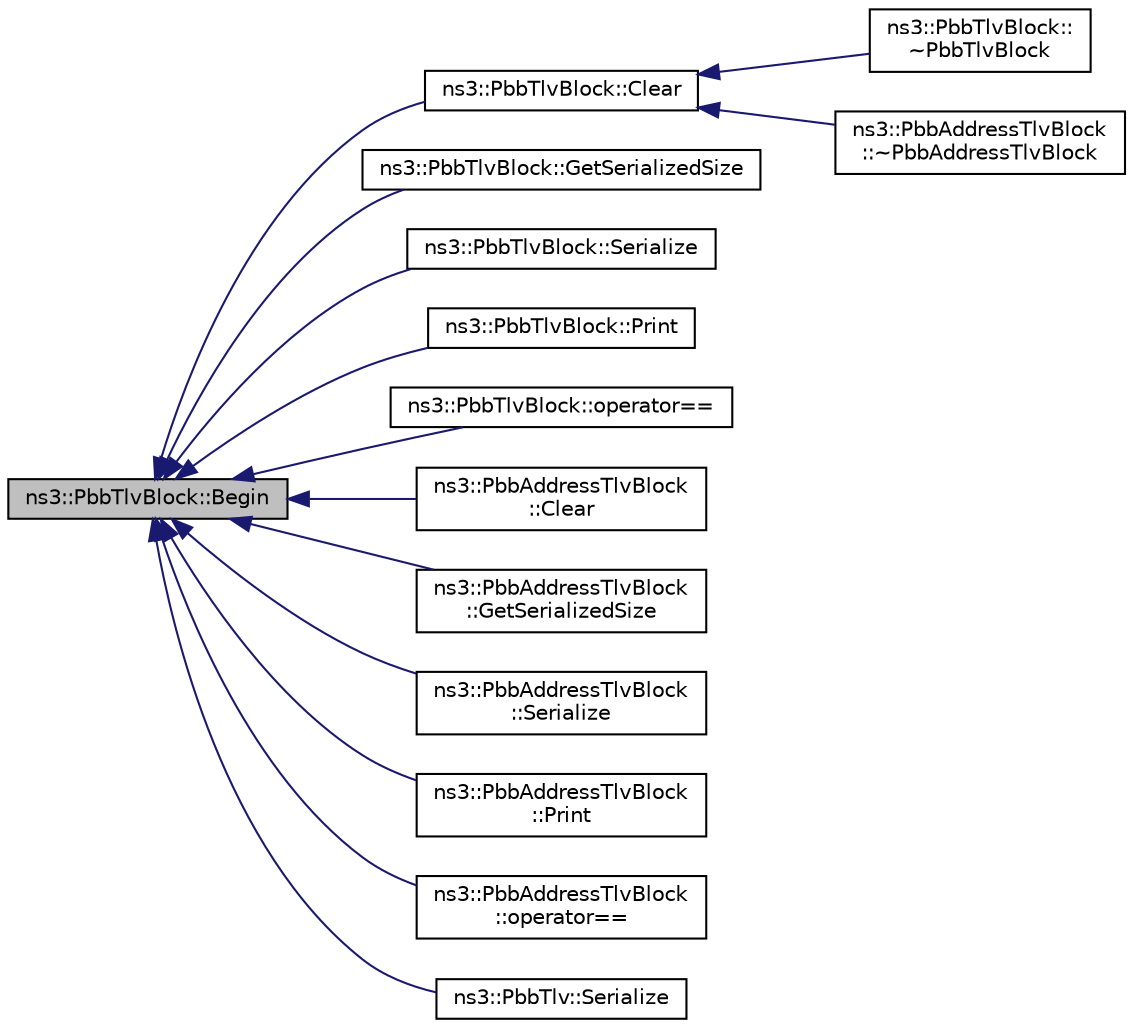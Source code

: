 digraph "ns3::PbbTlvBlock::Begin"
{
  edge [fontname="Helvetica",fontsize="10",labelfontname="Helvetica",labelfontsize="10"];
  node [fontname="Helvetica",fontsize="10",shape=record];
  rankdir="LR";
  Node1 [label="ns3::PbbTlvBlock::Begin",height=0.2,width=0.4,color="black", fillcolor="grey75", style="filled", fontcolor="black"];
  Node1 -> Node2 [dir="back",color="midnightblue",fontsize="10",style="solid"];
  Node2 [label="ns3::PbbTlvBlock::Clear",height=0.2,width=0.4,color="black", fillcolor="white", style="filled",URL="$d8/d5b/classns3_1_1PbbTlvBlock.html#a1b1afdc788fab87d517c3edc1c55a9e5",tooltip="Removes all TLVs from this block. "];
  Node2 -> Node3 [dir="back",color="midnightblue",fontsize="10",style="solid"];
  Node3 [label="ns3::PbbTlvBlock::\l~PbbTlvBlock",height=0.2,width=0.4,color="black", fillcolor="white", style="filled",URL="$d8/d5b/classns3_1_1PbbTlvBlock.html#afe9b31571ee46c67d8bd0a3bec4adab0"];
  Node2 -> Node4 [dir="back",color="midnightblue",fontsize="10",style="solid"];
  Node4 [label="ns3::PbbAddressTlvBlock\l::~PbbAddressTlvBlock",height=0.2,width=0.4,color="black", fillcolor="white", style="filled",URL="$de/d87/classns3_1_1PbbAddressTlvBlock.html#a903f18888040b4f3924834e3def19430"];
  Node1 -> Node5 [dir="back",color="midnightblue",fontsize="10",style="solid"];
  Node5 [label="ns3::PbbTlvBlock::GetSerializedSize",height=0.2,width=0.4,color="black", fillcolor="white", style="filled",URL="$d8/d5b/classns3_1_1PbbTlvBlock.html#a426ac1e1a330131dff7ce11d7651766d"];
  Node1 -> Node6 [dir="back",color="midnightblue",fontsize="10",style="solid"];
  Node6 [label="ns3::PbbTlvBlock::Serialize",height=0.2,width=0.4,color="black", fillcolor="white", style="filled",URL="$d8/d5b/classns3_1_1PbbTlvBlock.html#a1c825abcdf9a3526efbf4b35218ab85b",tooltip="Serializes this block into the specified buffer. "];
  Node1 -> Node7 [dir="back",color="midnightblue",fontsize="10",style="solid"];
  Node7 [label="ns3::PbbTlvBlock::Print",height=0.2,width=0.4,color="black", fillcolor="white", style="filled",URL="$d8/d5b/classns3_1_1PbbTlvBlock.html#a1bcb41b79d2368cf25a25ebce341b0c7",tooltip="Pretty-prints the contents of this block, with specified indentation. "];
  Node1 -> Node8 [dir="back",color="midnightblue",fontsize="10",style="solid"];
  Node8 [label="ns3::PbbTlvBlock::operator==",height=0.2,width=0.4,color="black", fillcolor="white", style="filled",URL="$d8/d5b/classns3_1_1PbbTlvBlock.html#acced16d85646869a32f20884f8a0fd53",tooltip="Equality operator for PbbTlvBlock. "];
  Node1 -> Node9 [dir="back",color="midnightblue",fontsize="10",style="solid"];
  Node9 [label="ns3::PbbAddressTlvBlock\l::Clear",height=0.2,width=0.4,color="black", fillcolor="white", style="filled",URL="$de/d87/classns3_1_1PbbAddressTlvBlock.html#ada52cd9586d80cac400cf9e1195371c9",tooltip="Removes all Address TLVs from this block. "];
  Node1 -> Node10 [dir="back",color="midnightblue",fontsize="10",style="solid"];
  Node10 [label="ns3::PbbAddressTlvBlock\l::GetSerializedSize",height=0.2,width=0.4,color="black", fillcolor="white", style="filled",URL="$de/d87/classns3_1_1PbbAddressTlvBlock.html#aa9297b16639b68454fbd518221614b54"];
  Node1 -> Node11 [dir="back",color="midnightblue",fontsize="10",style="solid"];
  Node11 [label="ns3::PbbAddressTlvBlock\l::Serialize",height=0.2,width=0.4,color="black", fillcolor="white", style="filled",URL="$de/d87/classns3_1_1PbbAddressTlvBlock.html#a7344724acb884c59fed16212109a2e26",tooltip="Serializes this block into the specified buffer. "];
  Node1 -> Node12 [dir="back",color="midnightblue",fontsize="10",style="solid"];
  Node12 [label="ns3::PbbAddressTlvBlock\l::Print",height=0.2,width=0.4,color="black", fillcolor="white", style="filled",URL="$de/d87/classns3_1_1PbbAddressTlvBlock.html#a6a49d38b6589c560b8b5f9c508c19a05",tooltip="Pretty-prints the contents of this block, with specified indentation. "];
  Node1 -> Node13 [dir="back",color="midnightblue",fontsize="10",style="solid"];
  Node13 [label="ns3::PbbAddressTlvBlock\l::operator==",height=0.2,width=0.4,color="black", fillcolor="white", style="filled",URL="$de/d87/classns3_1_1PbbAddressTlvBlock.html#a80a2d8a2b596e789749e4a204a306b55",tooltip="Equality operator for PbbAddressTlvBlock. "];
  Node1 -> Node14 [dir="back",color="midnightblue",fontsize="10",style="solid"];
  Node14 [label="ns3::PbbTlv::Serialize",height=0.2,width=0.4,color="black", fillcolor="white", style="filled",URL="$db/dfb/classns3_1_1PbbTlv.html#a5e1a30c5ab57944ac2b361352660fd2e",tooltip="Serializes this TLV into the specified buffer. "];
}
